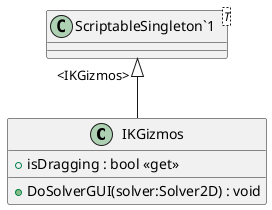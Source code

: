 @startuml
class IKGizmos {
    + isDragging : bool <<get>>
    + DoSolverGUI(solver:Solver2D) : void
}
class "ScriptableSingleton`1"<T> {
}
"ScriptableSingleton`1" "<IKGizmos>" <|-- IKGizmos
@enduml
